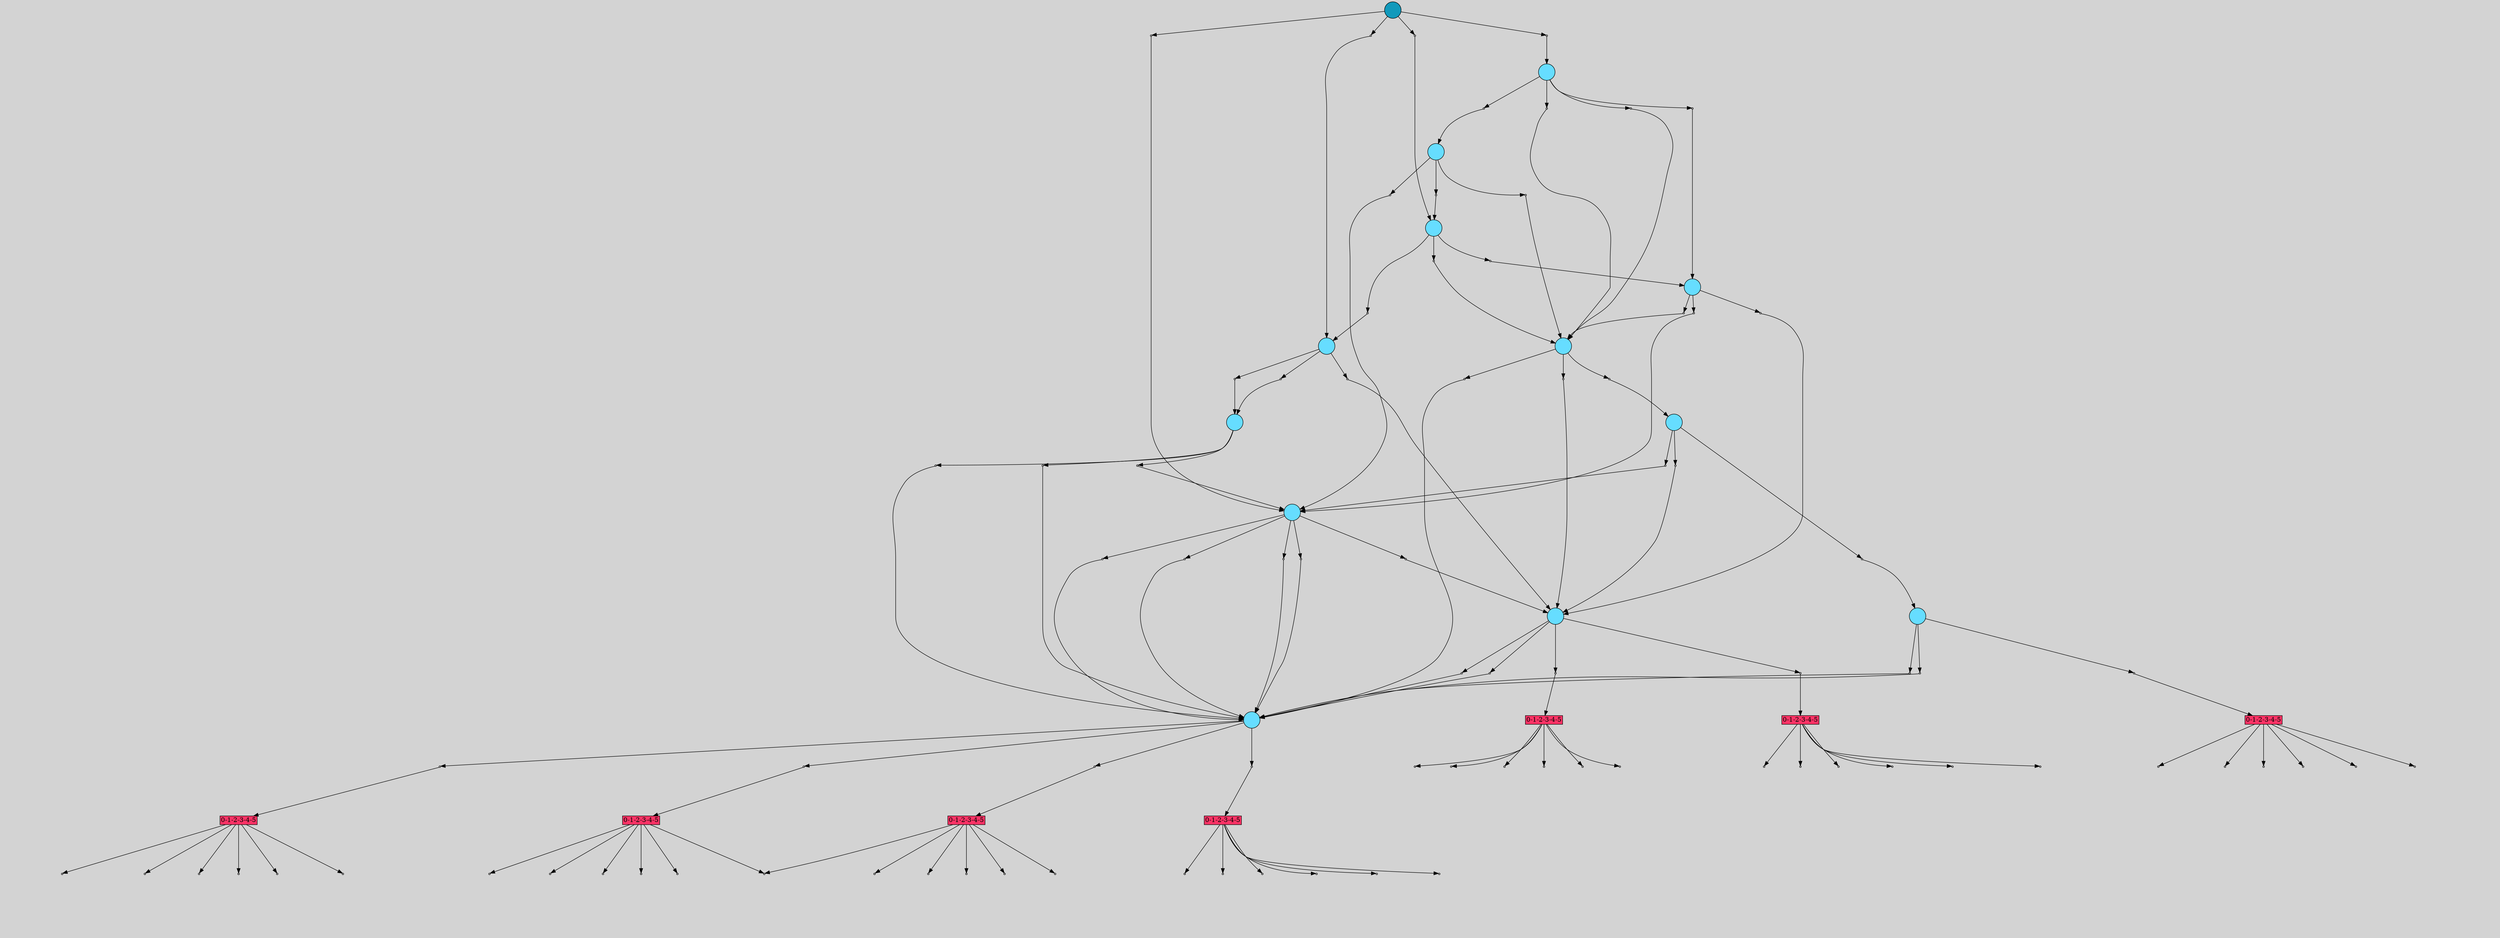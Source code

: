 // File exported with GEGELATI v1.4.0
// On the 2025-07-10 11:10:02
// With the File::TPGGraphDotExporter
digraph{
	graph[pad = "0.212, 0.055" bgcolor = lightgray]
	node[shape=circle style = filled label = ""]
		T398422 [fillcolor="#1199bb"]
		T333736 [fillcolor="#66ddff"]
		T337730 [fillcolor="#66ddff"]
		T399491 [fillcolor="#66ddff"]
		T387767 [fillcolor="#66ddff"]
		T290402 [fillcolor="#66ddff"]
		T353913 [fillcolor="#66ddff"]
		T371431 [fillcolor="#66ddff"]
		T332221 [fillcolor="#66ddff"]
		T188874 [fillcolor="#66ddff"]
		T265620 [fillcolor="#66ddff"]
		A269872 [fillcolor="#ff3366" shape=box margin=0.03 width=0 height=0 label="0-1-2-3-4-5"]
		A281948 [fillcolor="#ff3366" shape=box margin=0.03 width=0 height=0 label="0-1-2-3-4-5"]
		A289940 [fillcolor="#ff3366" shape=box margin=0.03 width=0 height=0 label="0-1-2-3-4-5"]
		A291806 [fillcolor="#ff3366" shape=box margin=0.03 width=0 height=0 label="0-1-2-3-4-5"]
		A326638 [fillcolor="#ff3366" shape=box margin=0.03 width=0 height=0 label="0-1-2-3-4-5"]
		A351506 [fillcolor="#ff3366" shape=box margin=0.03 width=0 height=0 label="0-1-2-3-4-5"]
		T373081 [fillcolor="#66ddff"]
		T321404 [fillcolor="#66ddff"]
		A194469 [fillcolor="#ff3366" shape=box margin=0.03 width=0 height=0 label="0-1-2-3-4-5"]
		P3616108 [fillcolor="#cccccc" shape=point label="0"] //
		I3616108 [shape=box style=invis label="15|1&1|14#0|11&#92;n16|0&0|9#1|11&#92;n17|6&0|8#1|9&#92;n17|4&0|6#0|2&#92;n5|0&0|4#0|9&#92;n"] //0.105585|0.296918|-0.614648|0.111254|0.632526|-0.690296|0.101888|0.270316|-0.199798|0.535678|
		P3616108 -> I3616108[style=invis]
		T398422 -> P3616108 -> T333736
		P3616109 [fillcolor="#cccccc" shape=point label="0"] //
		I3616109 [shape=box style=invis label="11|3&1|11#1|14&#92;n0|2&1|10#0|3&#92;n10|1&1|0#0|10&#92;n7|4&1|14#0|4&#92;n0|0&0|4#0|9&#92;n"] //-0.106530|-0.952692|-0.474993|-0.118557|0.881128|-0.719348|0.105585|0.296918|-0.199798|0.535678|
		P3616109 -> I3616109[style=invis]
		T398422 -> P3616109 -> T337730
		P3616110 [fillcolor="#cccccc" shape=point label="0"] //
		I3616110 [shape=box style=invis label="10|5&1|3#1|11&#92;n0|6&1|11#0|5&#92;n18|0&0|6#0|3&#92;n"] //-0.517654|-0.974976|0.455866|0.788022|0.388279|-0.248339|
		P3616110 -> I3616110[style=invis]
		T398422 -> P3616110 -> T399491
		P3616111 [fillcolor="#cccccc" shape=point label="0"] //
		I3616111 [shape=box style=invis label="6|3&1|9#1|14&#92;n2|0&1|3#0|3&#92;n"] //-0.707598|-0.298373|-0.750247|-0.690558|
		P3616111 -> I3616111[style=invis]
		T398422 -> P3616111 -> T387767
		P3616112 [fillcolor="#cccccc" shape=point label="0"] //
		I3616112 [shape=box style=invis label="9|0&1|12#0|3&#92;n5|0&0|0#1|8&#92;n"] //-0.199228|-0.432980|0.142843|-0.951070|
		P3616112 -> I3616112[style=invis]
		T333736 -> P3616112 -> T290402
		P3616113 [fillcolor="#cccccc" shape=point label="0"] //
		I3616113 [shape=box style=invis label="8|7&1|6#0|2&#92;n8|0&0|15#1|13&#92;n5|0&0|0#1|8&#92;n"] //-0.098285|-0.157046|0.493889|0.224275|0.142843|-0.951070|
		P3616113 -> I3616113[style=invis]
		T333736 -> P3616113 -> T290402
		P3616114 [fillcolor="#cccccc" shape=point label="0"] //
		I3616114 [shape=box style=invis label="6|0&1|0#0|4&#92;n"] //-0.156100|0.538147|
		P3616114 -> I3616114[style=invis]
		T333736 -> P3616114 -> T290402
		P3616115 [fillcolor="#cccccc" shape=point label="0"] //
		I3616115 [shape=box style=invis label="15|0&1|6#0|2&#92;n11|6&1|4#0|16&#92;n17|4&0|6#0|2&#92;n5|4&0|4#1|14&#92;n5|0&0|4#0|9&#92;n"] //0.213018|0.264084|0.652072|-0.720988|0.159016|0.270316|0.785110|0.924616|-0.199798|0.535678|
		P3616115 -> I3616115[style=invis]
		T333736 -> P3616115 -> T353913
		P3616116 [fillcolor="#cccccc" shape=point label="0"] //
		I3616116 [shape=box style=invis label="10|0&1|2#1|6&#92;n"] //0.242067|-0.712052|
		P3616116 -> I3616116[style=invis]
		T333736 -> P3616116 -> T290402
		P3616117 [fillcolor="#cccccc" shape=point label="0"] //
		I3616117 [shape=box style=invis label="9|0&1|12#0|3&#92;n"] //-0.199228|-0.432980|
		P3616117 -> I3616117[style=invis]
		T337730 -> P3616117 -> T371431
		P3616118 [fillcolor="#cccccc" shape=point label="0"] //
		I3616118 [shape=box style=invis label="13|1&1|3#1|8&#92;n5|0&1|16#0|15&#92;n0|4&1|13#0|8&#92;n13|3&0|9#0|4&#92;n1|2&1|1#1|12&#92;n0|0&0|10#0|11&#92;n5|0&0|0#1|8&#92;n"] //0.792019|0.838803|-0.011128|0.266078|-0.217780|0.128574|0.310790|-0.544002|-0.830180|-0.532962|-0.033092|-0.816673|0.142843|-0.951070|
		P3616118 -> I3616118[style=invis]
		T337730 -> P3616118 -> T371431
		P3616119 [fillcolor="#cccccc" shape=point label="0"] //
		I3616119 [shape=box style=invis label="15|0&1|6#0|15&#92;n"] //-0.584424|0.484287|
		P3616119 -> I3616119[style=invis]
		T337730 -> P3616119 -> T353913
		P3616120 [fillcolor="#cccccc" shape=point label="0"] //
		I3616120 [shape=box style=invis label="19|0&1|7#1|10&#92;n"] //0.277260|-0.093154|
		P3616120 -> I3616120[style=invis]
		T399491 -> P3616120 -> T337730
		P3616121 [fillcolor="#cccccc" shape=point label="0"] //
		I3616121 [shape=box style=invis label="11|4&1|14#1|5&#92;n5|0&0|4#0|9&#92;n"] //-0.249304|0.718988|-0.199798|0.535678|
		P3616121 -> I3616121[style=invis]
		T399491 -> P3616121 -> T332221
		P3616122 [fillcolor="#cccccc" shape=point label="0"] //
		I3616122 [shape=box style=invis label="7|0&1|1#1|9&#92;n"] //-0.621269|-0.037432|
		P3616122 -> I3616122[style=invis]
		T399491 -> P3616122 -> T188874
		P3616123 [fillcolor="#cccccc" shape=point label="0"] //
		I3616123 [shape=box style=invis label="10|6&1|2#1|16&#92;n10|4&0|6#1|8&#92;n9|5&0|4#1|1&#92;n9|3&0|5#0|8&#92;n16|5&0|3#1|11&#92;n3|5&1|5#0|5&#92;n14|0&0|13#1|11&#92;n"] //-0.356842|0.179643|0.837536|-0.394598|0.790124|-0.432084|-0.835938|0.837461|-0.049888|0.224221|-0.392026|-0.636386|-0.309234|-0.254745|
		P3616123 -> I3616123[style=invis]
		T387767 -> P3616123 -> T332221
		P3616124 [fillcolor="#cccccc" shape=point label="0"] //
		I3616124 [shape=box style=invis label="1|0&1|6#1|6&#92;n"] //0.574142|-0.912726|
		P3616124 -> I3616124[style=invis]
		T387767 -> P3616124 -> T332221
		P3616125 [fillcolor="#cccccc" shape=point label="0"] //
		I3616125 [shape=box style=invis label="15|0&1|15#1|16&#92;n11|4&0|8#1|7&#92;n5|0&0|4#0|9&#92;n"] //0.242067|-0.712052|-1.211187|0.821941|-0.199798|0.535678|
		P3616125 -> I3616125[style=invis]
		T387767 -> P3616125 -> T265620
		P3616126 [fillcolor="#cccccc" shape=point label="0"] //
		I3616126 [shape=box style=invis label="7|0&1|1#1|9&#92;n"] //-0.621269|-0.037432|
		P3616126 -> I3616126[style=invis]
		T387767 -> P3616126 -> T188874
		P3616127 [fillcolor="#cccccc" shape=point label="0"] //
		I3616127 [shape=box style=invis label="0|4&1|2#1|2&#92;n15|0&1|6#0|2&#92;n7|1&0|4#1|3&#92;n13|3&0|1#0|8&#92;n11|6&0|16#0|11&#92;n3|4&0|14#1|0&#92;n5|4&0|4#1|14&#92;n5|0&0|4#0|16&#92;n"] //-0.187265|-0.182416|0.213018|0.264084|-0.537319|0.266799|-0.548044|0.108485|-0.951484|-1.630342|-0.643373|0.413392|0.785110|0.924616|-0.199798|0.535678|
		P3616127 -> I3616127[style=invis]
		A269872 [fillcolor="#ff3366" shape=box margin=0.03 width=0 height=0 label="0-1-2-3-4-5"]
		T290402 -> P3616127 -> A269872
		P3616128 [fillcolor="#cccccc" shape=point label="0"] //
		I3616128 [shape=box style=invis label="15|6&1|14#0|0&#92;n3|4&0|14#1|0&#92;n5|4&0|4#1|14&#92;n5|0&0|4#0|16&#92;n"] //-0.398047|0.299214|-0.643373|0.413392|0.785110|0.924616|-0.199798|0.535678|
		P3616128 -> I3616128[style=invis]
		A281948 [fillcolor="#ff3366" shape=box margin=0.03 width=0 height=0 label="0-1-2-3-4-5"]
		T290402 -> P3616128 -> A281948
		P3616129 [fillcolor="#cccccc" shape=point label="0"] //
		I3616129 [shape=box style=invis label="15|6&1|14#0|0&#92;n3|4&0|14#1|0&#92;n5|4&0|4#1|14&#92;n5|0&0|4#0|16&#92;n"] //-0.398047|0.299214|-0.643373|0.413392|0.785110|0.924616|-0.199798|0.535678|
		P3616129 -> I3616129[style=invis]
		A289940 [fillcolor="#ff3366" shape=box margin=0.03 width=0 height=0 label="0-1-2-3-4-5"]
		T290402 -> P3616129 -> A289940
		P3616130 [fillcolor="#cccccc" shape=point label="0"] //
		I3616130 [shape=box style=invis label="0|4&1|2#1|2&#92;n15|0&1|6#0|2&#92;n7|1&0|4#1|3&#92;n13|3&0|1#0|8&#92;n11|6&0|16#0|11&#92;n3|4&0|14#1|0&#92;n5|4&0|4#1|14&#92;n5|0&0|4#0|16&#92;n"] //-0.187265|-0.182416|0.213018|0.264084|-0.537319|0.266799|-0.548044|0.108485|-0.951484|-1.630342|-0.643373|0.413392|0.785110|0.924616|-0.199798|0.535678|
		P3616130 -> I3616130[style=invis]
		A291806 [fillcolor="#ff3366" shape=box margin=0.03 width=0 height=0 label="0-1-2-3-4-5"]
		T290402 -> P3616130 -> A291806
		P3616131 [fillcolor="#cccccc" shape=point label="0"] //
		I3616131 [shape=box style=invis label="0|4&1|2#1|2&#92;n15|0&1|6#0|2&#92;n7|1&0|4#1|3&#92;n13|3&0|1#0|8&#92;n11|6&0|16#0|11&#92;n3|4&0|14#1|0&#92;n5|4&0|4#1|14&#92;n5|0&0|4#0|16&#92;n"] //-0.187265|-0.182416|0.213018|0.264084|-0.537319|0.266799|-0.548044|0.108485|-0.951484|-1.630342|-0.643373|0.413392|0.785110|0.924616|-0.199798|0.535678|
		P3616131 -> I3616131[style=invis]
		A326638 [fillcolor="#ff3366" shape=box margin=0.03 width=0 height=0 label="0-1-2-3-4-5"]
		T353913 -> P3616131 -> A326638
		P3616132 [fillcolor="#cccccc" shape=point label="0"] //
		I3616132 [shape=box style=invis label="15|0&1|6#0|2&#92;n19|4&0|8#1|2&#92;n5|0&0|4#0|16&#92;n"] //0.213018|0.264084|0.920521|-0.298441|-0.199798|0.535678|
		P3616132 -> I3616132[style=invis]
		T353913 -> P3616132 -> T290402
		P3616133 [fillcolor="#cccccc" shape=point label="0"] //
		I3616133 [shape=box style=invis label="6|7&1|11#0|8&#92;n17|0&0|7#1|5&#92;n5|0&0|0#1|8&#92;n"] //0.537637|0.857339|0.206178|0.897213|0.142843|-0.951070|
		P3616133 -> I3616133[style=invis]
		T353913 -> P3616133 -> T290402
		P3616134 [fillcolor="#cccccc" shape=point label="0"] //
		I3616134 [shape=box style=invis label="0|4&1|2#1|2&#92;n15|0&1|6#0|2&#92;n7|1&0|4#1|3&#92;n13|3&0|1#0|8&#92;n11|6&0|16#0|11&#92;n3|4&0|14#1|0&#92;n5|4&0|4#1|14&#92;n5|0&0|4#0|16&#92;n"] //-0.187265|-0.182416|0.213018|0.264084|-0.537319|0.266799|-0.548044|0.108485|-0.951484|-1.630342|-0.643373|0.413392|0.785110|0.924616|-0.199798|0.535678|
		P3616134 -> I3616134[style=invis]
		A351506 [fillcolor="#ff3366" shape=box margin=0.03 width=0 height=0 label="0-1-2-3-4-5"]
		T353913 -> P3616134 -> A351506
		P3616135 [fillcolor="#cccccc" shape=point label="0"] //
		I3616135 [shape=box style=invis label="15|7&1|16#1|3&#92;n3|1&1|16#1|12&#92;n12|0&0|1#0|15&#92;n"] //0.386237|0.176232|-0.996941|0.905721|-0.692311|-0.861438|
		P3616135 -> I3616135[style=invis]
		T371431 -> P3616135 -> T290402
		P3616136 [fillcolor="#cccccc" shape=point label="0"] //
		I3616136 [shape=box style=invis label="8|1&1|10#1|10&#92;n7|6&0|9#0|5&#92;n17|4&0|6#0|2&#92;n5|0&0|4#0|9&#92;n"] //-0.615861|-0.567442|0.576187|-0.050861|0.120586|0.270316|-0.199798|0.535678|
		P3616136 -> I3616136[style=invis]
		T371431 -> P3616136 -> T333736
		P3616137 [fillcolor="#cccccc" shape=point label="0"] //
		I3616137 [shape=box style=invis label="18|3&1|5#1|5&#92;n6|0&0|11#0|3&#92;n"] //-0.788881|-0.035374|-0.070840|0.327979|
		P3616137 -> I3616137[style=invis]
		T371431 -> P3616137 -> T290402
		P3616138 [fillcolor="#cccccc" shape=point label="0"] //
		I3616138 [shape=box style=invis label="9|0&1|12#0|3&#92;n5|0&0|0#1|8&#92;n"] //-0.199228|-0.432980|0.142843|-0.951070|
		P3616138 -> I3616138[style=invis]
		T332221 -> P3616138 -> T290402
		P3616139 [fillcolor="#cccccc" shape=point label="0"] //
		I3616139 [shape=box style=invis label="16|6&1|7#0|14&#92;n17|4&0|6#0|2&#92;n5|4&0|4#1|14&#92;n5|0&0|4#0|9&#92;n"] //-0.259202|-0.212241|0.159016|0.270316|0.785110|0.924616|-0.199798|0.535678|
		P3616139 -> I3616139[style=invis]
		T332221 -> P3616139 -> T373081
		P3616140 [fillcolor="#cccccc" shape=point label="0"] //
		I3616140 [shape=box style=invis label="5|4&1|16#0|0&#92;n5|4&0|4#1|14&#92;n5|0&0|4#0|9&#92;n"] //-0.750355|0.711534|0.785110|0.924616|-0.199798|0.535678|
		P3616140 -> I3616140[style=invis]
		T332221 -> P3616140 -> T353913
		P3616141 [fillcolor="#cccccc" shape=point label="0"] //
		I3616141 [shape=box style=invis label="15|0&1|6#0|15&#92;n"] //-0.584424|0.484287|
		P3616141 -> I3616141[style=invis]
		T188874 -> P3616141 -> T353913
		P3616142 [fillcolor="#cccccc" shape=point label="0"] //
		I3616142 [shape=box style=invis label="11|4&1|14#1|5&#92;n5|0&0|4#0|9&#92;n"] //-0.249304|0.718988|-0.199798|0.535678|
		P3616142 -> I3616142[style=invis]
		T188874 -> P3616142 -> T332221
		P3616143 [fillcolor="#cccccc" shape=point label="0"] //
		I3616143 [shape=box style=invis label="7|1&1|14#0|11&#92;n7|6&0|9#0|5&#92;n17|4&0|6#0|2&#92;n5|0&0|4#0|9&#92;n"] //0.105585|0.296918|0.576187|-0.050861|0.120586|0.270316|-0.199798|0.535678|
		P3616143 -> I3616143[style=invis]
		T188874 -> P3616143 -> T333736
		P3616144 [fillcolor="#cccccc" shape=point label="0"] //
		I3616144 [shape=box style=invis label="18|2&1|6#1|16&#92;n6|0&0|10#0|9&#92;n18|6&1|15#0|16&#92;n14|0&0|8#0|6&#92;n"] //0.921980|0.708395|-0.993546|-0.766403|0.132504|-0.635750|-0.615606|0.499261|
		P3616144 -> I3616144[style=invis]
		T265620 -> P3616144 -> T399491
		P3616145 [fillcolor="#cccccc" shape=point label="0"] //
		I3616145 [shape=box style=invis label="11|0&1|1#1|11&#92;n"] //-0.167733|-0.551005|
		P3616145 -> I3616145[style=invis]
		T265620 -> P3616145 -> T332221
		P3616146 [fillcolor="#cccccc" shape=point label="0"] //
		I3616146 [shape=box style=invis label="8|1&1|4#1|10&#92;n16|0&0|9#1|1&#92;n"] //0.198829|-0.577959|-0.627111|0.762635|
		P3616146 -> I3616146[style=invis]
		T265620 -> P3616146 -> T333736
		P3616147 [fillcolor="#cccccc" shape=point label="1"] //
		I3616147 [shape=box style=invis label="17|6&1|7#0|15&#92;n14|0&1|1#0|6&#92;n"] //-0.974256|-0.979632|-1.136779|0.508816|
		P3616147 -> I3616147[style=invis]
		A269872 -> P3616147
		P3616148 [fillcolor="#cccccc" shape=point label="1"] //
		I3616148 [shape=box style=invis label="6|0&1|16#1|13&#92;n11|2&0|8#1|13&#92;n10|1&1|6#1|6&#92;n0|0&0|9#0|10&#92;n11|0&1|14#0|16&#92;n5|0&0|8#1|14&#92;n"] //-0.883157|0.651056|-0.480415|0.797045|0.350949|-0.494020|-0.999358|-0.669048|-0.313246|-0.293593|0.894441|0.097391|
		P3616148 -> I3616148[style=invis]
		A269872 -> P3616148
		P3616149 [fillcolor="#cccccc" shape=point label="1"] //
		I3616149 [shape=box style=invis label="18|0&1|2#0|2&#92;n"] //1.017883|-0.225990|
		P3616149 -> I3616149[style=invis]
		A269872 -> P3616149
		P3616150 [fillcolor="#cccccc" shape=point label="1"] //
		I3616150 [shape=box style=invis label="8|0&1|1#1|9&#92;n11|0&1|3#0|16&#92;n0|0&0|16#1|6&#92;n19|0&0|8#0|5&#92;n"] //-0.176836|-0.143593|-0.407778|-0.605422|0.597714|-0.553457|1.454076|0.400470|
		P3616150 -> I3616150[style=invis]
		A269872 -> P3616150
		P3616151 [fillcolor="#cccccc" shape=point label="1"] //
		I3616151 [shape=box style=invis label="19|7&1|3#0|6&#92;n4|0&0|7#1|1&#92;n"] //0.395018|-0.863284|0.869861|0.914243|
		P3616151 -> I3616151[style=invis]
		A269872 -> P3616151
		P3616152 [fillcolor="#cccccc" shape=point label="1"] //
		I3616152 [shape=box style=invis label="15|5&1|2#1|7&#92;n7|7&1|10#1|0&#92;n8|7&0|7#1|0&#92;n19|1&0|15#1|13&#92;n2|0&0|1#0|13&#92;n"] //0.849818|-0.309980|0.430849|0.197184|0.161868|-0.006487|0.629510|0.639634|0.628844|-0.132437|
		P3616152 -> I3616152[style=invis]
		A269872 -> P3616152
		P3616153 [fillcolor="#cccccc" shape=point label="1"] //
		I3616153 [shape=box style=invis label="8|5&1|15#0|13&#92;n13|6&1|6#0|13&#92;n8|5&0|6#1|8&#92;n11|4&1|1#0|13&#92;n7|0&0|4#1|15&#92;n18|0&0|8#0|7&#92;n"] //0.882457|-0.238824|0.207878|0.894800|-0.743913|-0.199541|0.623404|0.340796|-0.381869|-0.729518|0.546981|0.439009|
		P3616153 -> I3616153[style=invis]
		A281948 -> P3616153
		P3616154 [fillcolor="#cccccc" shape=point label="1"] //
		I3616154 [shape=box style=invis label="6|0&1|7#1|0&#92;n11|0&0|16#0|8&#92;n"] //0.510893|-0.118620|-0.998392|-1.131013|
		P3616154 -> I3616154[style=invis]
		A281948 -> P3616154
		P3616155 [fillcolor="#cccccc" shape=point label="1"] //
		I3616155 [shape=box style=invis label="11|7&1|9#1|5&#92;n6|0&0|15#0|11&#92;n2|0&0|0#1|2&#92;n"] //0.768051|-0.559949|0.654539|-0.112801|0.041669|-0.764084|
		P3616155 -> I3616155[style=invis]
		A281948 -> P3616155
		P3616156 [fillcolor="#cccccc" shape=point label="1"] //
		I3616156 [shape=box style=invis label="6|0&1|7#1|0&#92;n"] //0.510893|-0.118620|
		P3616156 -> I3616156[style=invis]
		A281948 -> P3616156
		P3616157 [fillcolor="#cccccc" shape=point label="1"] //
		I3616157 [shape=box style=invis label="19|1&0|15#1|13&#92;n5|6&0|1#0|1&#92;n6|7&0|6#0|5&#92;n13|0&0|7#1|13&#92;n18|0&0|0#0|16&#92;n"] //0.682308|0.639634|-0.220898|0.900369|0.803416|0.694652|0.597437|0.922934|-0.127117|0.875063|
		P3616157 -> I3616157[style=invis]
		A281948 -> P3616157
		P3616158 [fillcolor="#cccccc" shape=point label="1"] //
		I3616158 [shape=box style=invis label="13|0&1|0#1|9&#92;n2|0&1|15#0|0&#92;n"] //-0.261612|-0.504087|0.900674|0.649806|
		P3616158 -> I3616158[style=invis]
		A281948 -> P3616158
		P3616159 [fillcolor="#cccccc" shape=point label="1"] //
		I3616159 [shape=box style=invis label="8|5&1|15#0|13&#92;n13|6&1|6#0|13&#92;n8|5&0|6#1|8&#92;n11|4&1|1#0|13&#92;n7|0&0|4#1|15&#92;n18|0&0|8#0|7&#92;n"] //0.882457|-0.238824|0.207878|0.894800|-0.743913|-0.199541|0.623404|0.340796|-0.381869|-0.729518|0.546981|0.439009|
		P3616159 -> I3616159[style=invis]
		A289940 -> P3616159
		P3616160 [fillcolor="#cccccc" shape=point label="1"] //
		I3616160 [shape=box style=invis label="19|0&1|16#0|8&#92;n"] //0.253309|0.148998|
		P3616160 -> I3616160[style=invis]
		A289940 -> P3616160
		P3616161 [fillcolor="#cccccc" shape=point label="1"] //
		I3616161 [shape=box style=invis label="7|4&1|12#0|13&#92;n18|3&1|3#1|0&#92;n12|5&1|11#0|4&#92;n12|6&0|5#1|14&#92;n12|0&0|14#0|3&#92;n"] //0.211941|-0.820719|-0.698523|-0.112367|0.678133|0.617836|0.145140|0.903754|0.323909|0.504840|
		P3616161 -> I3616161[style=invis]
		A289940 -> P3616161
		P3616162 [fillcolor="#cccccc" shape=point label="1"] //
		I3616162 [shape=box style=invis label="6|0&1|7#1|0&#92;n"] //0.510893|-0.118620|
		P3616162 -> I3616162[style=invis]
		A289940 -> P3616162
		A289940 -> P3616158
		P3616163 [fillcolor="#cccccc" shape=point label="1"] //
		I3616163 [shape=box style=invis label="19|1&0|15#1|13&#92;n5|6&0|1#0|1&#92;n6|7&0|6#0|5&#92;n13|0&0|7#1|13&#92;n18|0&0|0#0|16&#92;n"] //0.682308|0.639634|-0.220898|0.900369|0.803416|0.694652|0.864767|0.922934|-0.127117|0.875063|
		P3616163 -> I3616163[style=invis]
		A289940 -> P3616163
		P3616164 [fillcolor="#cccccc" shape=point label="1"] //
		I3616164 [shape=box style=invis label="17|6&1|7#0|15&#92;n14|0&1|1#0|6&#92;n"] //-0.974256|-0.979632|-1.136779|0.508816|
		P3616164 -> I3616164[style=invis]
		A291806 -> P3616164
		P3616165 [fillcolor="#cccccc" shape=point label="1"] //
		I3616165 [shape=box style=invis label="6|0&1|16#1|13&#92;n11|2&0|8#1|13&#92;n10|1&1|6#1|6&#92;n0|0&0|9#0|10&#92;n11|0&1|14#0|16&#92;n5|0&0|8#1|14&#92;n"] //-0.883157|0.651056|-0.480415|0.797045|0.350949|-0.494020|-0.999358|-0.669048|-0.313246|-0.293593|0.894441|0.097391|
		P3616165 -> I3616165[style=invis]
		A291806 -> P3616165
		P3616166 [fillcolor="#cccccc" shape=point label="1"] //
		I3616166 [shape=box style=invis label="18|0&1|2#0|2&#92;n"] //1.017883|-0.225990|
		P3616166 -> I3616166[style=invis]
		A291806 -> P3616166
		P3616167 [fillcolor="#cccccc" shape=point label="1"] //
		I3616167 [shape=box style=invis label="13|0&1|11#0|4&#92;n11|0&1|3#0|16&#92;n0|0&0|16#1|6&#92;n19|0&0|8#0|5&#92;n"] //-1.505953|-0.301395|-0.407778|-0.605422|0.597714|-0.553457|0.862562|0.400470|
		P3616167 -> I3616167[style=invis]
		A291806 -> P3616167
		P3616168 [fillcolor="#cccccc" shape=point label="1"] //
		I3616168 [shape=box style=invis label="19|7&1|3#0|6&#92;n4|0&0|7#1|1&#92;n"] //0.395018|-0.863284|0.869861|0.914243|
		P3616168 -> I3616168[style=invis]
		A291806 -> P3616168
		P3616169 [fillcolor="#cccccc" shape=point label="1"] //
		I3616169 [shape=box style=invis label="5|7&0|10#0|6&#92;n19|1&0|15#1|13&#92;n5|6&0|1#0|1&#92;n6|7&0|6#0|5&#92;n13|0&0|7#1|9&#92;n18|0&0|0#0|16&#92;n"] //-0.495664|-0.547502|0.682308|0.639634|-0.220898|0.900369|0.803416|0.694652|0.597437|0.922934|-0.127117|0.875063|
		P3616169 -> I3616169[style=invis]
		A291806 -> P3616169
		P3616170 [fillcolor="#cccccc" shape=point label="1"] //
		I3616170 [shape=box style=invis label="17|6&1|7#0|15&#92;n14|0&1|1#0|6&#92;n"] //-0.974256|-0.979632|-1.136779|0.508816|
		P3616170 -> I3616170[style=invis]
		A326638 -> P3616170
		P3616171 [fillcolor="#cccccc" shape=point label="1"] //
		I3616171 [shape=box style=invis label="6|0&1|16#1|6&#92;n11|2&0|8#1|13&#92;n10|1&1|6#1|6&#92;n0|0&0|9#0|10&#92;n11|0&1|14#0|16&#92;n5|0&0|8#1|14&#92;n"] //-0.883157|0.651056|-0.480415|0.797045|0.350949|-0.494020|-0.999358|-0.669048|-0.313246|-0.293593|0.894441|0.097391|
		P3616171 -> I3616171[style=invis]
		A326638 -> P3616171
		P3616172 [fillcolor="#cccccc" shape=point label="1"] //
		I3616172 [shape=box style=invis label="18|0&1|2#0|2&#92;n"] //0.985081|-0.225990|
		P3616172 -> I3616172[style=invis]
		A326638 -> P3616172
		P3616173 [fillcolor="#cccccc" shape=point label="1"] //
		I3616173 [shape=box style=invis label="18|0&1|9#1|8&#92;n11|0&1|3#0|16&#92;n0|0&0|16#1|6&#92;n9|0&0|16#1|9&#92;n19|0&0|8#0|5&#92;n"] //0.004021|-0.668537|-0.298264|-0.605422|0.597714|-0.553457|0.873867|-0.904161|0.862562|0.400470|
		P3616173 -> I3616173[style=invis]
		A326638 -> P3616173
		P3616174 [fillcolor="#cccccc" shape=point label="1"] //
		I3616174 [shape=box style=invis label="4|0&1|7#1|1&#92;n"] //0.869861|0.914243|
		P3616174 -> I3616174[style=invis]
		A326638 -> P3616174
		P3616175 [fillcolor="#cccccc" shape=point label="1"] //
		I3616175 [shape=box style=invis label="14|0&1|6#1|8&#92;n18|0&0|0#0|16&#92;n"] //-0.148811|-0.264382|-0.127117|0.875063|
		P3616175 -> I3616175[style=invis]
		A326638 -> P3616175
		P3616176 [fillcolor="#cccccc" shape=point label="1"] //
		I3616176 [shape=box style=invis label="17|6&1|7#0|15&#92;n14|0&1|1#0|6&#92;n"] //-0.974256|-0.979632|-1.136779|0.508816|
		P3616176 -> I3616176[style=invis]
		A351506 -> P3616176
		P3616177 [fillcolor="#cccccc" shape=point label="1"] //
		I3616177 [shape=box style=invis label="6|0&1|16#1|6&#92;n11|2&0|8#1|13&#92;n10|1&1|6#1|6&#92;n0|0&0|9#0|10&#92;n11|0&1|14#0|16&#92;n5|0&0|8#1|14&#92;n"] //-0.883157|0.651056|-0.480415|0.797045|0.350949|-0.494020|-0.999358|-0.669048|-0.313246|-0.293593|0.894441|0.097391|
		P3616177 -> I3616177[style=invis]
		A351506 -> P3616177
		P3616178 [fillcolor="#cccccc" shape=point label="1"] //
		I3616178 [shape=box style=invis label="18|0&1|2#0|2&#92;n"] //0.985081|-0.225990|
		P3616178 -> I3616178[style=invis]
		A351506 -> P3616178
		P3616179 [fillcolor="#cccccc" shape=point label="1"] //
		I3616179 [shape=box style=invis label="18|0&1|9#1|8&#92;n11|0&1|3#0|16&#92;n0|0&0|16#1|6&#92;n9|0&0|16#1|9&#92;n19|0&0|8#0|5&#92;n"] //0.004021|-0.668537|-0.298264|-0.605422|0.597714|-0.553457|0.873867|-0.904161|0.862562|0.400470|
		P3616179 -> I3616179[style=invis]
		A351506 -> P3616179
		P3616180 [fillcolor="#cccccc" shape=point label="1"] //
		I3616180 [shape=box style=invis label="4|0&1|7#1|1&#92;n"] //0.869861|0.914243|
		P3616180 -> I3616180[style=invis]
		A351506 -> P3616180
		P3616181 [fillcolor="#cccccc" shape=point label="1"] //
		I3616181 [shape=box style=invis label="15|1&0|13#1|3&#92;n12|4&1|5#1|10&#92;n14|0&0|4#1|3&#92;n9|3&0|8#1|9&#92;n11|4&0|9#1|9&#92;n14|1&1|2#0|12&#92;n10|0&0|9#0|11&#92;n18|0&0|0#0|16&#92;n"] //0.385240|-0.239588|-0.227229|-0.725069|0.633398|0.459816|0.127532|0.756825|0.422187|-0.480597|0.610572|0.224402|-0.467446|0.330733|-0.127117|0.875063|
		P3616181 -> I3616181[style=invis]
		A351506 -> P3616181
		P3616182 [fillcolor="#cccccc" shape=point label="0"] //
		I3616182 [shape=box style=invis label="9|6&1|14#0|1&#92;n11|2&0|6#1|6&#92;n10|7&1|9#1|13&#92;n13|5&1|9#0|15&#92;n3|1&0|5#0|2&#92;n7|6&0|9#0|5&#92;n17|4&0|6#0|2&#92;n5|0&0|4#0|9&#92;n"] //-0.156286|-0.938320|0.503430|-0.150182|0.455726|0.358770|-0.854146|0.536859|0.723111|0.134619|0.576187|-0.050861|0.157157|0.270316|-0.199798|0.535678|
		P3616182 -> I3616182[style=invis]
		T373081 -> P3616182 -> T333736
		P3616183 [fillcolor="#cccccc" shape=point label="0"] //
		I3616183 [shape=box style=invis label="0|0&1|4#1|16&#92;n19|6&0|0#0|12&#92;n17|4&0|6#0|2&#92;n5|4&0|4#1|14&#92;n5|0&0|4#0|9&#92;n"] //-0.261052|-0.822838|-0.968274|0.491678|0.159016|0.270316|0.785110|0.924616|-0.199798|0.535678|
		P3616183 -> I3616183[style=invis]
		T373081 -> P3616183 -> T353913
		P3616184 [fillcolor="#cccccc" shape=point label="0"] //
		I3616184 [shape=box style=invis label="0|0&1|2#1|2&#92;n7|6&0|0#1|14&#92;n7|7&1|16#0|3&#92;n0|1&0|15#0|6&#92;n1|0&1|7#1|0&#92;n19|0&0|8#0|9&#92;n11|6&0|16#0|9&#92;n3|4&0|14#1|0&#92;n15|5&0|4#0|7&#92;n6|4&0|13#0|9&#92;n5|0&0|4#0|16&#92;n"] //-0.187265|-0.182416|-0.167030|-0.385194|-0.764488|-0.765456|-0.474993|-0.118557|0.574142|-0.912726|-0.711278|0.287713|-0.951484|-1.174802|-0.643373|0.413392|0.162898|0.154252|-0.665010|0.957987|-0.199798|0.535678|
		P3616184 -> I3616184[style=invis]
		T373081 -> P3616184 -> T321404
		P3616185 [fillcolor="#cccccc" shape=point label="0"] //
		I3616185 [shape=box style=invis label="0|4&1|2#1|2&#92;n17|7&0|4#0|13&#92;n14|1&1|12#0|15&#92;n2|1&0|1#1|4&#92;n18|5&0|1#0|6&#92;n16|0&0|5#0|11&#92;n"] //-0.187265|-0.182416|0.673896|-0.763636|0.648213|0.057677|-0.986740|0.627933|-0.547997|0.421432|-0.824482|0.111254|
		P3616185 -> I3616185[style=invis]
		T321404 -> P3616185 -> T290402
		P3616186 [fillcolor="#cccccc" shape=point label="0"] //
		I3616186 [shape=box style=invis label="7|4&1|0#0|11&#92;n5|4&0|4#1|14&#92;n5|0&0|4#0|15&#92;n"] //0.252848|0.401500|0.785110|0.924616|-0.199798|0.535678|
		P3616186 -> I3616186[style=invis]
		T321404 -> P3616186 -> T290402
		P3616187 [fillcolor="#cccccc" shape=point label="0"] //
		I3616187 [shape=box style=invis label="0|4&1|2#1|2&#92;n15|0&1|6#0|2&#92;n7|1&0|4#1|3&#92;n13|3&0|1#0|8&#92;n11|6&0|16#0|11&#92;n3|4&0|14#1|0&#92;n5|4&0|4#1|14&#92;n5|0&0|4#0|16&#92;n"] //-0.187265|-0.182416|0.213018|0.264084|-0.537319|0.266799|-0.548044|0.108485|-0.951484|-1.630342|-0.643373|0.413392|0.785110|0.924616|-0.199798|0.535678|
		P3616187 -> I3616187[style=invis]
		A194469 [fillcolor="#ff3366" shape=box margin=0.03 width=0 height=0 label="0-1-2-3-4-5"]
		T321404 -> P3616187 -> A194469
		P3616188 [fillcolor="#cccccc" shape=point label="1"] //
		I3616188 [shape=box style=invis label="17|6&1|7#0|15&#92;n14|0&1|1#0|6&#92;n"] //-0.974256|-0.979632|-1.136779|0.508816|
		P3616188 -> I3616188[style=invis]
		A194469 -> P3616188
		P3616189 [fillcolor="#cccccc" shape=point label="1"] //
		I3616189 [shape=box style=invis label="6|0&1|16#1|6&#92;n11|2&0|8#1|13&#92;n10|1&1|6#1|6&#92;n0|0&0|9#0|10&#92;n11|0&1|14#0|16&#92;n5|0&0|8#1|14&#92;n"] //-0.883157|0.651056|-0.480415|0.797045|0.350949|-0.494020|-0.999358|-0.669048|-0.313246|-0.293593|0.894441|0.097391|
		P3616189 -> I3616189[style=invis]
		A194469 -> P3616189
		P3616190 [fillcolor="#cccccc" shape=point label="1"] //
		I3616190 [shape=box style=invis label="18|0&1|2#0|2&#92;n"] //0.985081|-0.225990|
		P3616190 -> I3616190[style=invis]
		A194469 -> P3616190
		P3616191 [fillcolor="#cccccc" shape=point label="1"] //
		I3616191 [shape=box style=invis label="18|0&1|9#1|8&#92;n11|0&1|3#0|16&#92;n0|0&0|16#1|6&#92;n9|0&0|16#1|9&#92;n19|0&0|8#0|5&#92;n"] //0.004021|-0.668537|-0.298264|-0.605422|0.597714|-0.553457|0.873867|-0.904161|0.862562|0.400470|
		P3616191 -> I3616191[style=invis]
		A194469 -> P3616191
		P3616192 [fillcolor="#cccccc" shape=point label="1"] //
		I3616192 [shape=box style=invis label="4|0&1|7#1|1&#92;n"] //0.869861|0.914243|
		P3616192 -> I3616192[style=invis]
		A194469 -> P3616192
		P3616193 [fillcolor="#cccccc" shape=point label="1"] //
		I3616193 [shape=box style=invis label="15|1&0|13#1|3&#92;n5|6&0|1#0|1&#92;n0|4&0|6#1|8&#92;n14|0&0|4#1|3&#92;n9|3&0|8#1|9&#92;n10|0&0|16#1|10&#92;n19|0&0|16#0|9&#92;n12|1&1|2#0|0&#92;n10|0&0|9#0|11&#92;n18|0&0|0#0|16&#92;n"] //0.385240|-0.239588|-0.220898|0.900369|0.287967|-0.375545|0.633398|0.459816|0.127532|0.756825|0.646094|-0.335137|0.397015|-0.785366|0.610572|0.224402|-0.467446|0.330733|-0.204528|0.875063|
		P3616193 -> I3616193[style=invis]
		A194469 -> P3616193
}
